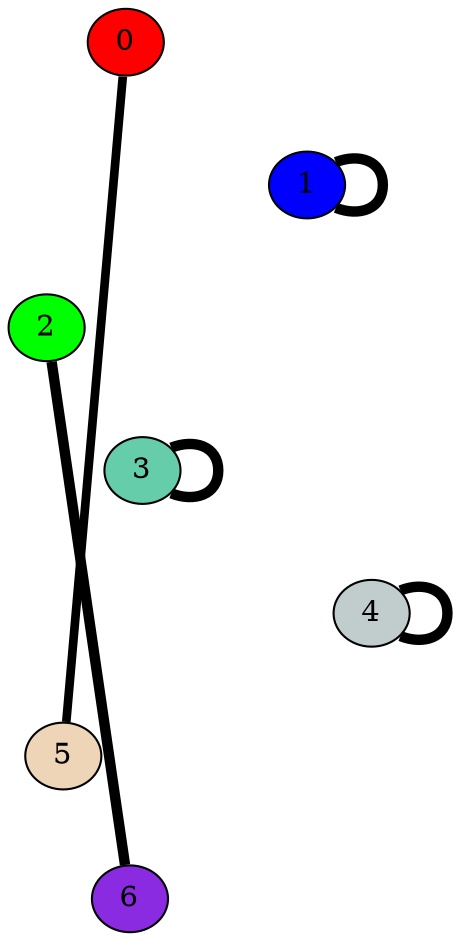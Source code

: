 graph G {
  graph [splines=false overlap=false]
  node  [shape=ellipse, width=0.3, height=0.3]
  0 [style=filled, fillcolor="red"];
  1 [style=filled, fillcolor="blue"];
  2 [style=filled, fillcolor="green"];
  3 [style=filled, fillcolor="aquamarine3"];
  4 [style=filled, fillcolor="azure3"];
  5 [style=filled, fillcolor="bisque2"];
  6 [style=filled, fillcolor="blueviolet"];
  0 -- 0 [penwidth=0.00];
  0 -- 1 [penwidth=0.00];
  0 -- 2 [penwidth=0.00];
  0 -- 3 [penwidth=0.00];
  0 -- 4 [penwidth=0.00];
  0 -- 5 [penwidth=4.17];
  0 -- 6 [penwidth=0.00];
  1 -- 1 [penwidth=5.00];
  1 -- 2 [penwidth=0.00];
  1 -- 3 [penwidth=0.00];
  1 -- 4 [penwidth=0.00];
  1 -- 5 [penwidth=0.00];
  1 -- 6 [penwidth=0.00];
  2 -- 2 [penwidth=0.00];
  2 -- 3 [penwidth=0.00];
  2 -- 4 [penwidth=0.00];
  2 -- 5 [penwidth=0.00];
  2 -- 6 [penwidth=5.00];
  3 -- 3 [penwidth=5.00];
  3 -- 4 [penwidth=0.00];
  3 -- 5 [penwidth=0.00];
  3 -- 6 [penwidth=0.00];
  4 -- 4 [penwidth=5.00];
  4 -- 5 [penwidth=0.00];
  4 -- 6 [penwidth=0.00];
  5 -- 5 [penwidth=0.00];
  5 -- 6 [penwidth=0.00];
  6 -- 6 [penwidth=0.00];
}
